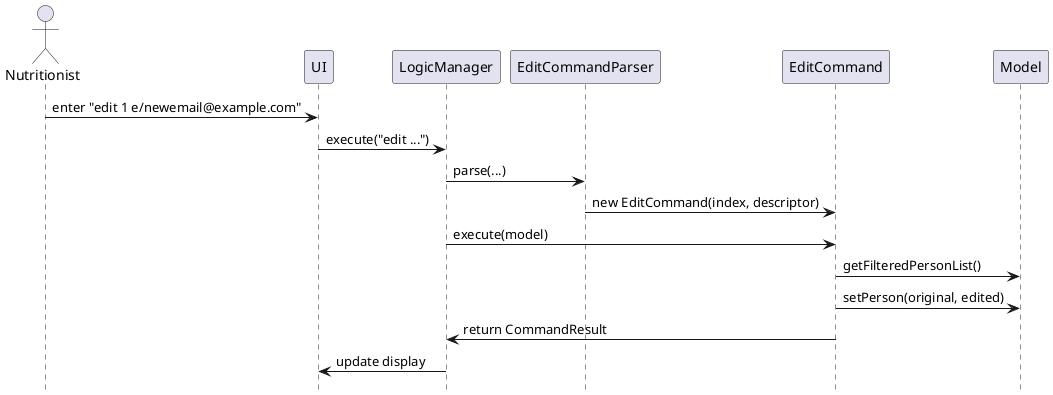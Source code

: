@startuml
actor Nutritionist
participant UI
participant LogicManager
participant EditCommandParser
participant EditCommand
participant Model

Nutritionist -> UI : enter "edit 1 e/newemail@example.com"
UI -> LogicManager : execute("edit ...")
LogicManager -> EditCommandParser : parse(...)
EditCommandParser -> EditCommand : new EditCommand(index, descriptor)
LogicManager -> EditCommand : execute(model)
EditCommand -> Model : getFilteredPersonList()
EditCommand -> Model : setPerson(original, edited)
EditCommand -> LogicManager : return CommandResult
LogicManager -> UI : update display

hide footbox
@enduml
